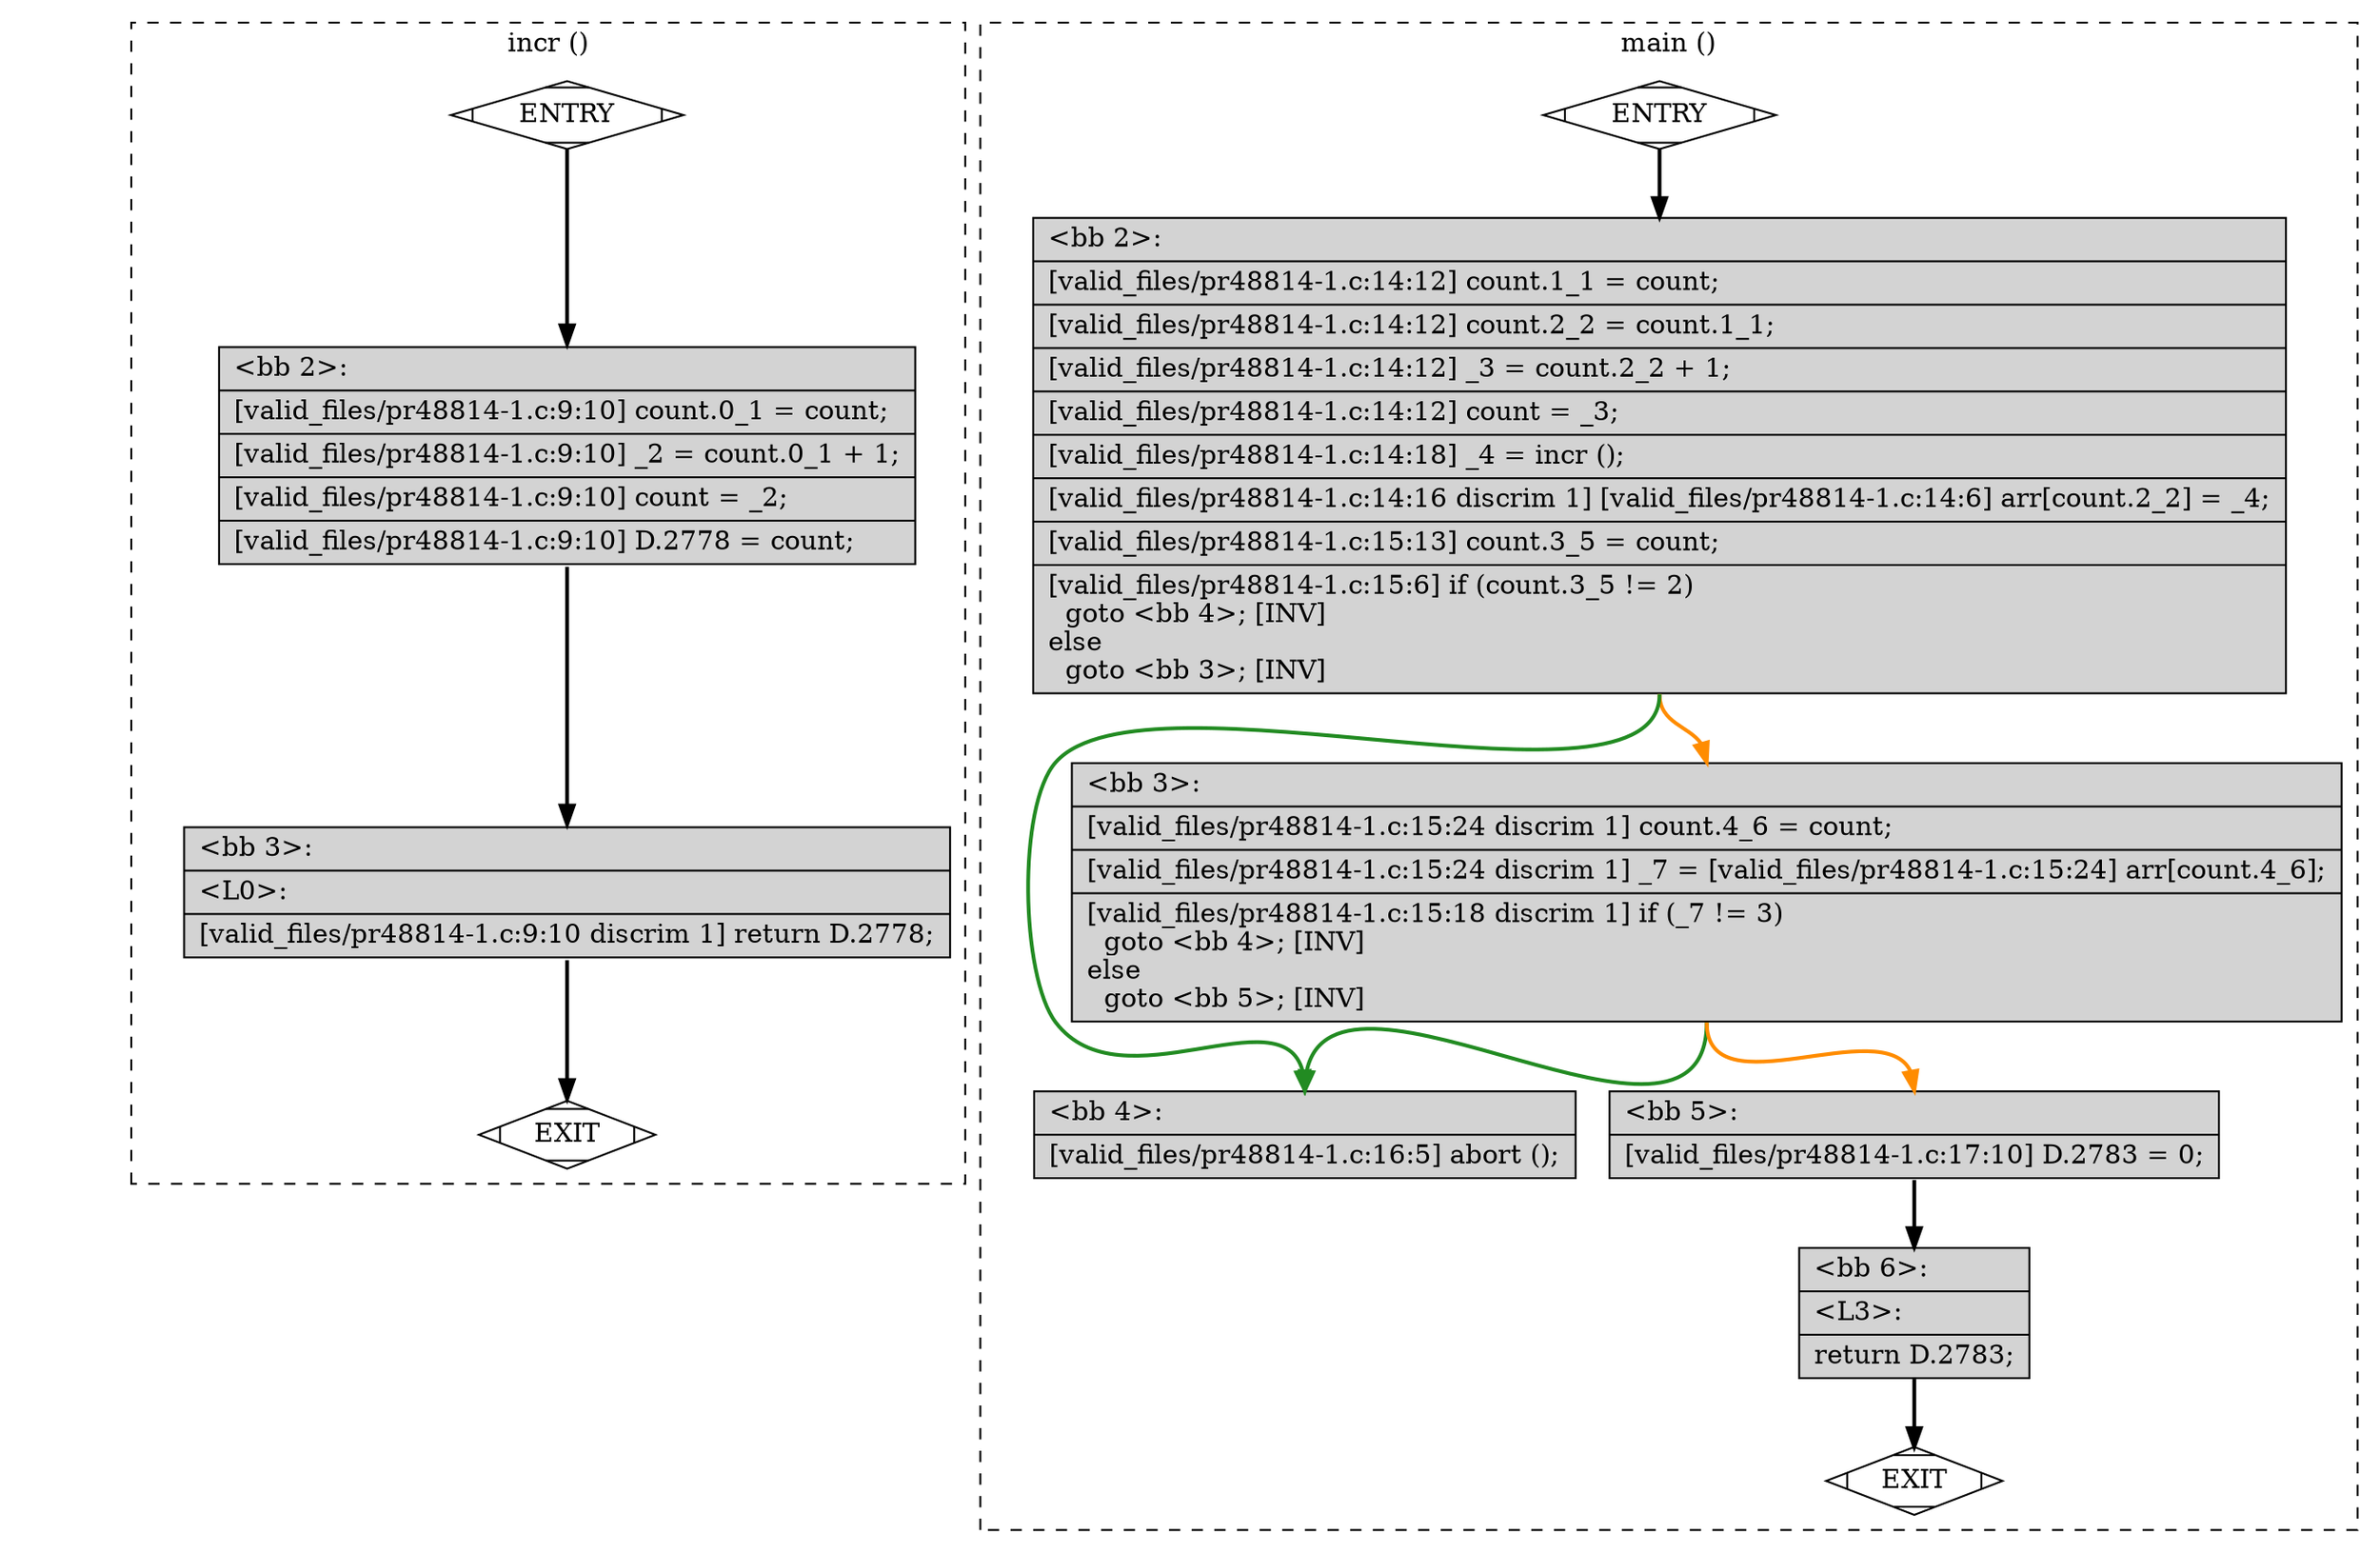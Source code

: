 digraph "a-pr48814-1.c.015t.cfg" {
overlap=false;
subgraph "cluster_incr" {
	style="dashed";
	color="black";
	label="incr ()";
	fn_0_basic_block_0 [shape=Mdiamond,style=filled,fillcolor=white,label="ENTRY"];

	fn_0_basic_block_1 [shape=Mdiamond,style=filled,fillcolor=white,label="EXIT"];

	fn_0_basic_block_2 [shape=record,style=filled,fillcolor=lightgrey,label="{\<bb\ 2\>:\l\
|[valid_files/pr48814-1.c:9:10]\ count.0_1\ =\ count;\l\
|[valid_files/pr48814-1.c:9:10]\ _2\ =\ count.0_1\ +\ 1;\l\
|[valid_files/pr48814-1.c:9:10]\ count\ =\ _2;\l\
|[valid_files/pr48814-1.c:9:10]\ D.2778\ =\ count;\l\
}"];

	fn_0_basic_block_3 [shape=record,style=filled,fillcolor=lightgrey,label="{\<bb\ 3\>:\l\
|\<L0\>:\l\
|[valid_files/pr48814-1.c:9:10\ discrim\ 1]\ return\ D.2778;\l\
}"];

	fn_0_basic_block_0:s -> fn_0_basic_block_2:n [style="solid,bold",color=black,weight=100,constraint=true];
	fn_0_basic_block_2:s -> fn_0_basic_block_3:n [style="solid,bold",color=black,weight=100,constraint=true];
	fn_0_basic_block_3:s -> fn_0_basic_block_1:n [style="solid,bold",color=black,weight=10,constraint=true];
	fn_0_basic_block_0:s -> fn_0_basic_block_1:n [style="invis",constraint=true];
}
subgraph "cluster_main" {
	style="dashed";
	color="black";
	label="main ()";
	fn_1_basic_block_0 [shape=Mdiamond,style=filled,fillcolor=white,label="ENTRY"];

	fn_1_basic_block_1 [shape=Mdiamond,style=filled,fillcolor=white,label="EXIT"];

	fn_1_basic_block_2 [shape=record,style=filled,fillcolor=lightgrey,label="{\<bb\ 2\>:\l\
|[valid_files/pr48814-1.c:14:12]\ count.1_1\ =\ count;\l\
|[valid_files/pr48814-1.c:14:12]\ count.2_2\ =\ count.1_1;\l\
|[valid_files/pr48814-1.c:14:12]\ _3\ =\ count.2_2\ +\ 1;\l\
|[valid_files/pr48814-1.c:14:12]\ count\ =\ _3;\l\
|[valid_files/pr48814-1.c:14:18]\ _4\ =\ incr\ ();\l\
|[valid_files/pr48814-1.c:14:16\ discrim\ 1]\ [valid_files/pr48814-1.c:14:6]\ arr[count.2_2]\ =\ _4;\l\
|[valid_files/pr48814-1.c:15:13]\ count.3_5\ =\ count;\l\
|[valid_files/pr48814-1.c:15:6]\ if\ (count.3_5\ !=\ 2)\l\
\ \ goto\ \<bb\ 4\>;\ [INV]\l\
else\l\
\ \ goto\ \<bb\ 3\>;\ [INV]\l\
}"];

	fn_1_basic_block_3 [shape=record,style=filled,fillcolor=lightgrey,label="{\<bb\ 3\>:\l\
|[valid_files/pr48814-1.c:15:24\ discrim\ 1]\ count.4_6\ =\ count;\l\
|[valid_files/pr48814-1.c:15:24\ discrim\ 1]\ _7\ =\ [valid_files/pr48814-1.c:15:24]\ arr[count.4_6];\l\
|[valid_files/pr48814-1.c:15:18\ discrim\ 1]\ if\ (_7\ !=\ 3)\l\
\ \ goto\ \<bb\ 4\>;\ [INV]\l\
else\l\
\ \ goto\ \<bb\ 5\>;\ [INV]\l\
}"];

	fn_1_basic_block_4 [shape=record,style=filled,fillcolor=lightgrey,label="{\<bb\ 4\>:\l\
|[valid_files/pr48814-1.c:16:5]\ abort\ ();\l\
}"];

	fn_1_basic_block_5 [shape=record,style=filled,fillcolor=lightgrey,label="{\<bb\ 5\>:\l\
|[valid_files/pr48814-1.c:17:10]\ D.2783\ =\ 0;\l\
}"];

	fn_1_basic_block_6 [shape=record,style=filled,fillcolor=lightgrey,label="{\<bb\ 6\>:\l\
|\<L3\>:\l\
|return\ D.2783;\l\
}"];

	fn_1_basic_block_0:s -> fn_1_basic_block_2:n [style="solid,bold",color=black,weight=100,constraint=true];
	fn_1_basic_block_2:s -> fn_1_basic_block_4:n [style="solid,bold",color=forestgreen,weight=10,constraint=true];
	fn_1_basic_block_2:s -> fn_1_basic_block_3:n [style="solid,bold",color=darkorange,weight=10,constraint=true];
	fn_1_basic_block_3:s -> fn_1_basic_block_4:n [style="solid,bold",color=forestgreen,weight=10,constraint=true];
	fn_1_basic_block_3:s -> fn_1_basic_block_5:n [style="solid,bold",color=darkorange,weight=10,constraint=true];
	fn_1_basic_block_5:s -> fn_1_basic_block_6:n [style="solid,bold",color=black,weight=100,constraint=true];
	fn_1_basic_block_6:s -> fn_1_basic_block_1:n [style="solid,bold",color=black,weight=10,constraint=true];
	fn_1_basic_block_0:s -> fn_1_basic_block_1:n [style="invis",constraint=true];
}
}
